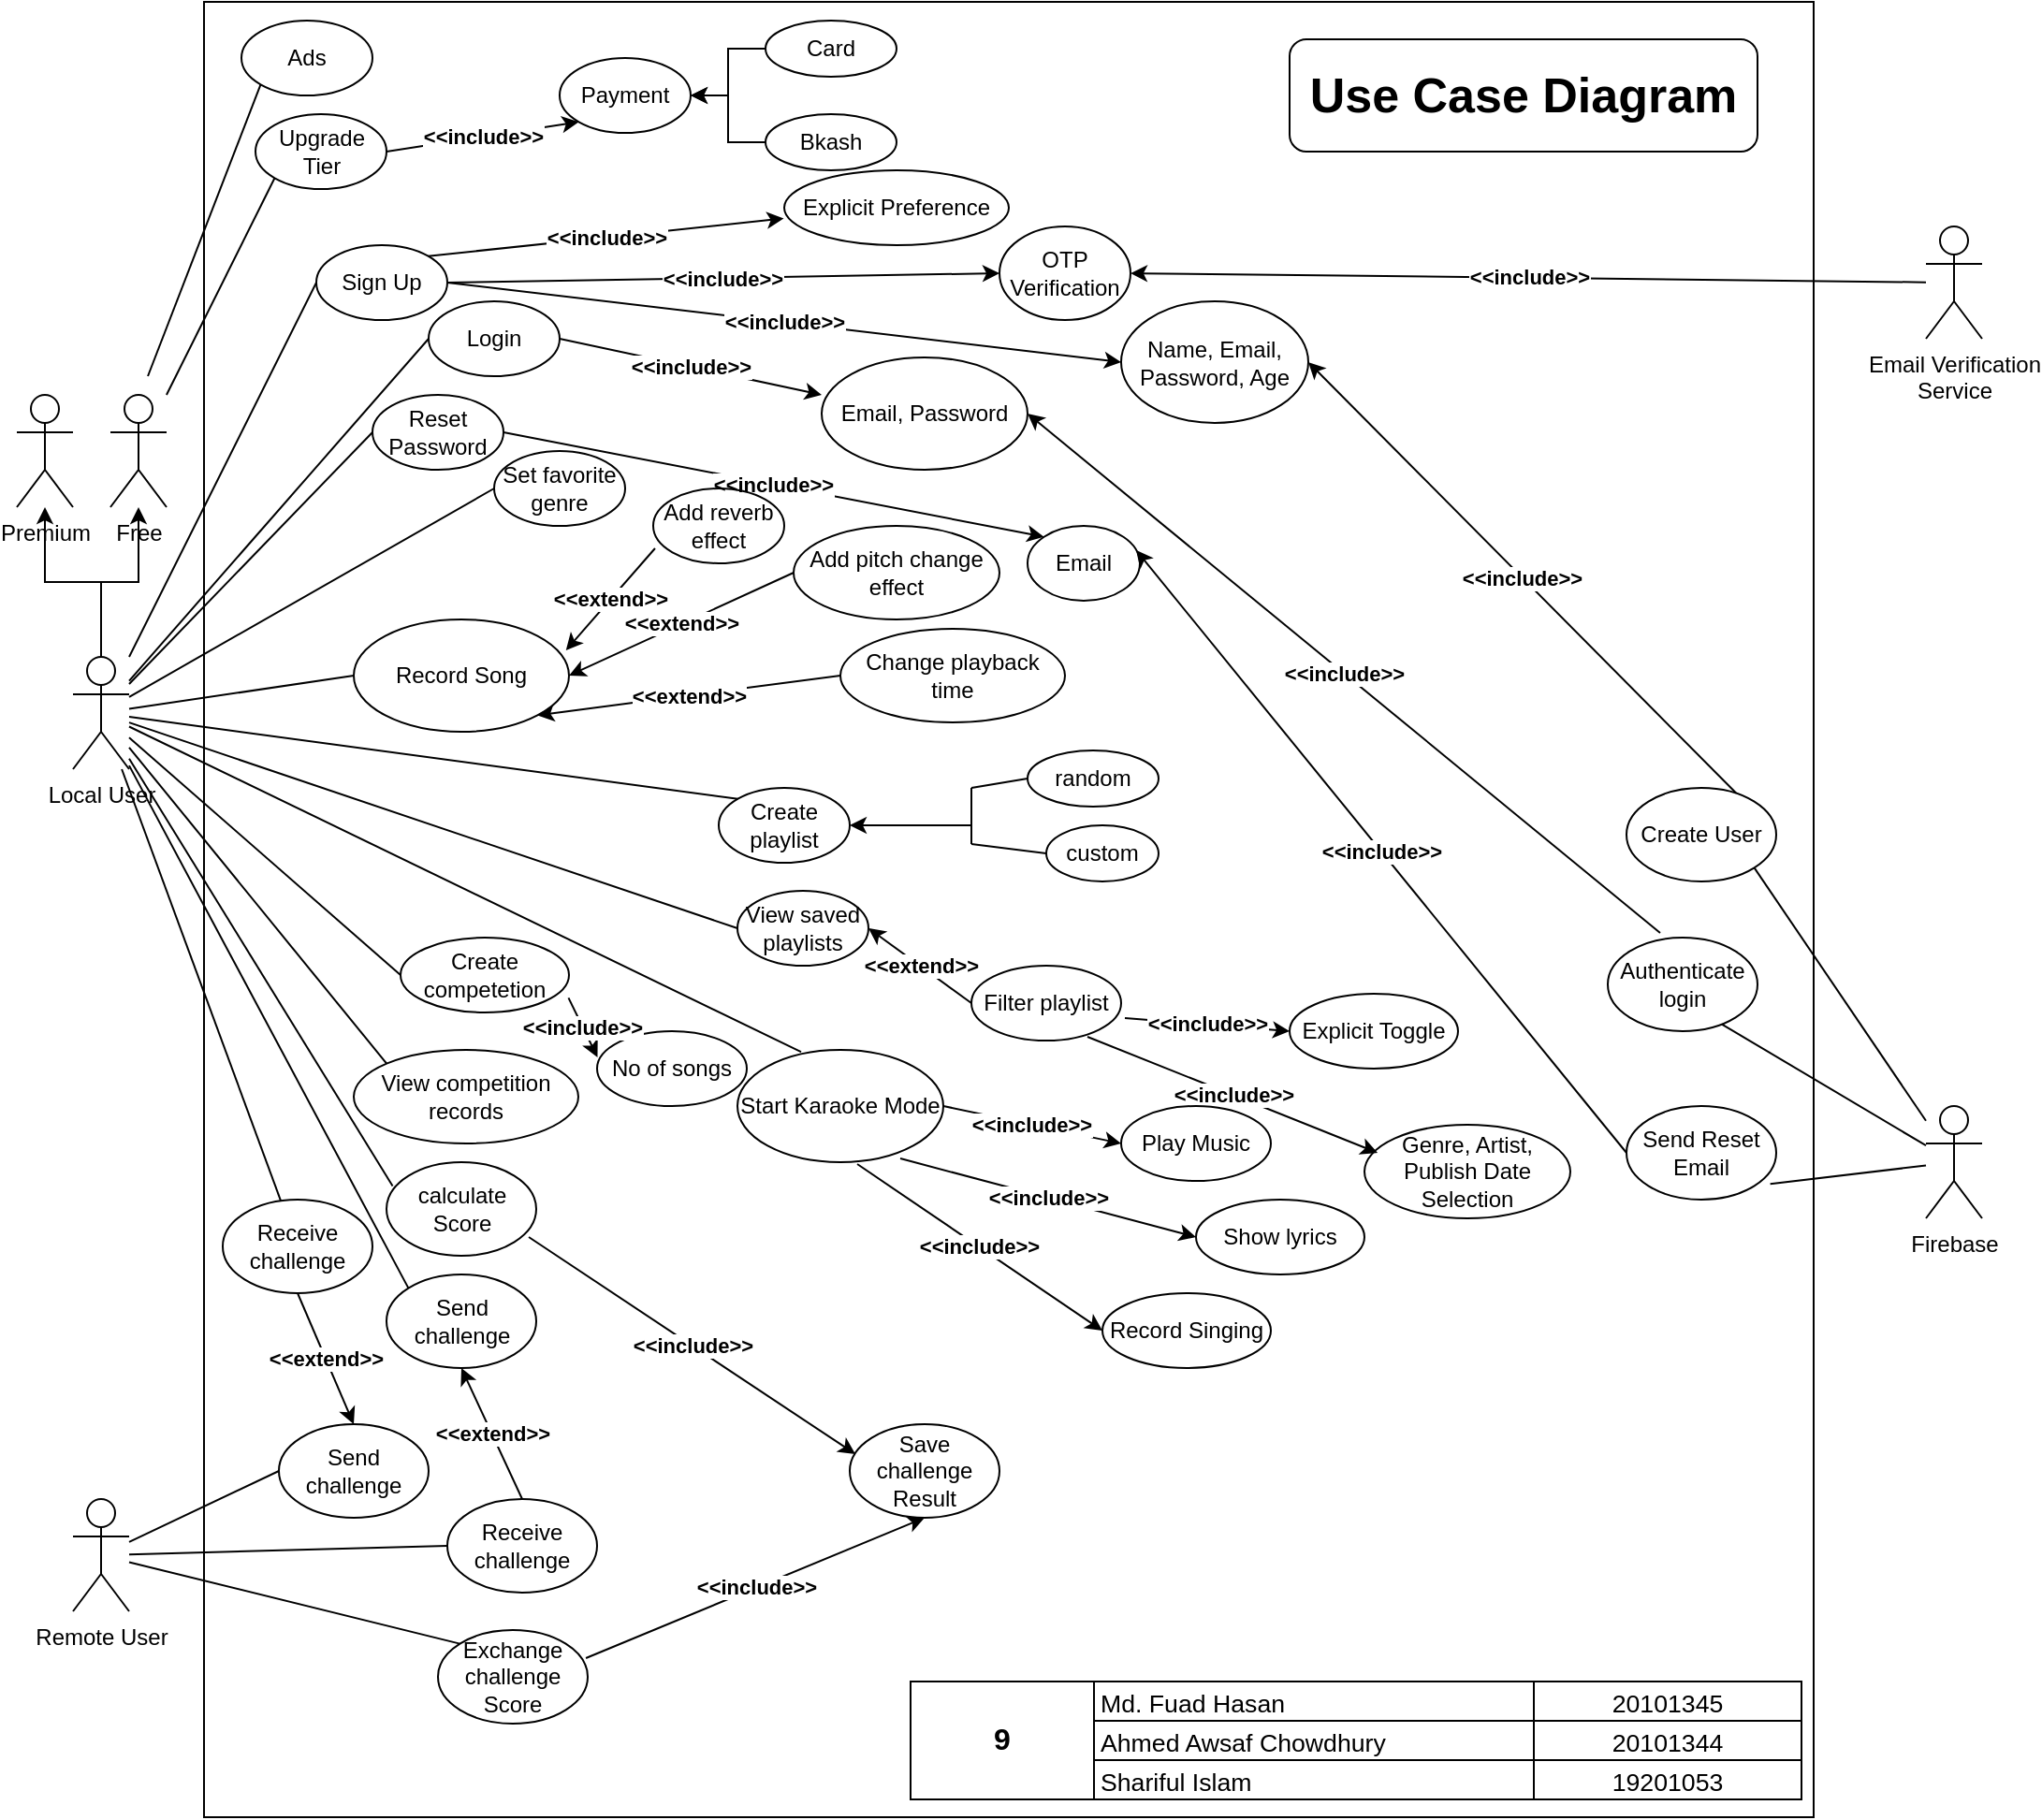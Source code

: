 <mxfile version="17.1.3" type="github">
  <diagram id="2ZfzH0S7zcMxqfZ5n5ro" name="Page-1">
    <mxGraphModel dx="1718" dy="920" grid="1" gridSize="10" guides="1" tooltips="1" connect="1" arrows="1" fold="1" page="1" pageScale="1" pageWidth="1100" pageHeight="1100" math="0" shadow="0">
      <root>
        <mxCell id="0" />
        <mxCell id="1" parent="0" />
        <mxCell id="YbTaxgyRkn1RMPvg63sF-40" value="" style="rounded=0;whiteSpace=wrap;html=1;fillColor=none;" vertex="1" parent="1">
          <mxGeometry x="110" y="40" width="860" height="970" as="geometry" />
        </mxCell>
        <mxCell id="YbTaxgyRkn1RMPvg63sF-171" value="" style="edgeStyle=orthogonalEdgeStyle;rounded=0;orthogonalLoop=1;jettySize=auto;html=1;fontSize=20;endArrow=classic;endFill=1;" edge="1" parent="1" source="YbTaxgyRkn1RMPvg63sF-2" target="YbTaxgyRkn1RMPvg63sF-170">
          <mxGeometry relative="1" as="geometry" />
        </mxCell>
        <mxCell id="YbTaxgyRkn1RMPvg63sF-174" value="" style="edgeStyle=orthogonalEdgeStyle;rounded=0;orthogonalLoop=1;jettySize=auto;html=1;fontSize=20;endArrow=classic;endFill=1;" edge="1" parent="1" source="YbTaxgyRkn1RMPvg63sF-2" target="YbTaxgyRkn1RMPvg63sF-173">
          <mxGeometry relative="1" as="geometry" />
        </mxCell>
        <mxCell id="YbTaxgyRkn1RMPvg63sF-2" value="Local User" style="shape=umlActor;verticalLabelPosition=bottom;verticalAlign=top;html=1;outlineConnect=0;fillColor=none;" vertex="1" parent="1">
          <mxGeometry x="40" y="390" width="30" height="60" as="geometry" />
        </mxCell>
        <mxCell id="YbTaxgyRkn1RMPvg63sF-6" value="Reset Password" style="ellipse;whiteSpace=wrap;html=1;fillColor=none;" vertex="1" parent="1">
          <mxGeometry x="200" y="250" width="70" height="40" as="geometry" />
        </mxCell>
        <mxCell id="YbTaxgyRkn1RMPvg63sF-7" value="Login" style="ellipse;whiteSpace=wrap;html=1;fillColor=none;" vertex="1" parent="1">
          <mxGeometry x="230" y="200" width="70" height="40" as="geometry" />
        </mxCell>
        <mxCell id="YbTaxgyRkn1RMPvg63sF-8" value="Sign Up" style="ellipse;whiteSpace=wrap;html=1;fillColor=none;" vertex="1" parent="1">
          <mxGeometry x="170" y="170" width="70" height="40" as="geometry" />
        </mxCell>
        <mxCell id="YbTaxgyRkn1RMPvg63sF-9" value="Name, Email, Password, Age" style="ellipse;whiteSpace=wrap;html=1;fillColor=none;" vertex="1" parent="1">
          <mxGeometry x="600" y="200" width="100" height="65" as="geometry" />
        </mxCell>
        <mxCell id="YbTaxgyRkn1RMPvg63sF-10" value="Email, Password" style="ellipse;whiteSpace=wrap;html=1;fillColor=none;" vertex="1" parent="1">
          <mxGeometry x="440" y="230" width="110" height="60" as="geometry" />
        </mxCell>
        <object label="&amp;lt;&amp;lt;include&amp;gt;&amp;gt;" id="YbTaxgyRkn1RMPvg63sF-28">
          <mxCell style="endArrow=classic;html=1;rounded=0;exitX=1;exitY=0.5;exitDx=0;exitDy=0;entryX=0;entryY=0.5;entryDx=0;entryDy=0;fontStyle=1" edge="1" parent="1" source="YbTaxgyRkn1RMPvg63sF-8" target="YbTaxgyRkn1RMPvg63sF-9">
            <mxGeometry width="50" height="50" relative="1" as="geometry">
              <mxPoint x="340" y="340" as="sourcePoint" />
              <mxPoint x="390" y="290" as="targetPoint" />
            </mxGeometry>
          </mxCell>
        </object>
        <mxCell id="YbTaxgyRkn1RMPvg63sF-37" value="&amp;lt;&amp;lt;include&amp;gt;&amp;gt;" style="endArrow=classic;html=1;rounded=0;exitX=1;exitY=0.5;exitDx=0;exitDy=0;fontStyle=1;entryX=0;entryY=0.333;entryDx=0;entryDy=0;entryPerimeter=0;" edge="1" parent="1" source="YbTaxgyRkn1RMPvg63sF-7" target="YbTaxgyRkn1RMPvg63sF-10">
          <mxGeometry width="50" height="50" relative="1" as="geometry">
            <mxPoint x="260" y="280" as="sourcePoint" />
            <mxPoint x="430" y="330" as="targetPoint" />
          </mxGeometry>
        </mxCell>
        <mxCell id="YbTaxgyRkn1RMPvg63sF-38" value="&amp;lt;&amp;lt;include&amp;gt;&amp;gt;" style="endArrow=classic;html=1;rounded=0;exitX=1;exitY=0.5;exitDx=0;exitDy=0;entryX=0;entryY=0;entryDx=0;entryDy=0;fontStyle=1" edge="1" parent="1" source="YbTaxgyRkn1RMPvg63sF-6" target="YbTaxgyRkn1RMPvg63sF-58">
          <mxGeometry width="50" height="50" relative="1" as="geometry">
            <mxPoint x="270" y="290" as="sourcePoint" />
            <mxPoint x="470" y="364" as="targetPoint" />
          </mxGeometry>
        </mxCell>
        <mxCell id="YbTaxgyRkn1RMPvg63sF-41" value="Explicit Preference" style="ellipse;whiteSpace=wrap;html=1;fillColor=none;" vertex="1" parent="1">
          <mxGeometry x="420" y="130" width="120" height="40" as="geometry" />
        </mxCell>
        <object label="&amp;lt;&amp;lt;include&amp;gt;&amp;gt;" id="YbTaxgyRkn1RMPvg63sF-42">
          <mxCell style="endArrow=classic;html=1;rounded=0;exitX=1;exitY=0;exitDx=0;exitDy=0;entryX=-0.002;entryY=0.644;entryDx=0;entryDy=0;fontStyle=1;entryPerimeter=0;" edge="1" parent="1" source="YbTaxgyRkn1RMPvg63sF-8" target="YbTaxgyRkn1RMPvg63sF-41">
            <mxGeometry width="50" height="50" relative="1" as="geometry">
              <mxPoint x="260.0" y="280.0" as="sourcePoint" />
              <mxPoint x="470.0" y="280.0" as="targetPoint" />
            </mxGeometry>
          </mxCell>
        </object>
        <mxCell id="YbTaxgyRkn1RMPvg63sF-43" value="Set favorite genre" style="ellipse;whiteSpace=wrap;html=1;fillColor=none;" vertex="1" parent="1">
          <mxGeometry x="265" y="280" width="70" height="40" as="geometry" />
        </mxCell>
        <mxCell id="YbTaxgyRkn1RMPvg63sF-46" value="" style="endArrow=none;html=1;rounded=0;entryX=0;entryY=0.5;entryDx=0;entryDy=0;" edge="1" parent="1" source="YbTaxgyRkn1RMPvg63sF-2" target="YbTaxgyRkn1RMPvg63sF-43">
          <mxGeometry width="50" height="50" relative="1" as="geometry">
            <mxPoint x="380" y="660" as="sourcePoint" />
            <mxPoint x="430" y="610" as="targetPoint" />
          </mxGeometry>
        </mxCell>
        <mxCell id="YbTaxgyRkn1RMPvg63sF-47" value="" style="endArrow=none;html=1;rounded=0;entryX=0;entryY=0.5;entryDx=0;entryDy=0;" edge="1" parent="1" source="YbTaxgyRkn1RMPvg63sF-2" target="YbTaxgyRkn1RMPvg63sF-6">
          <mxGeometry width="50" height="50" relative="1" as="geometry">
            <mxPoint x="110" y="348.947" as="sourcePoint" />
            <mxPoint x="190.0" y="450.0" as="targetPoint" />
          </mxGeometry>
        </mxCell>
        <mxCell id="YbTaxgyRkn1RMPvg63sF-48" value="" style="endArrow=none;html=1;rounded=0;entryX=0;entryY=0.5;entryDx=0;entryDy=0;" edge="1" parent="1" source="YbTaxgyRkn1RMPvg63sF-2" target="YbTaxgyRkn1RMPvg63sF-8">
          <mxGeometry width="50" height="50" relative="1" as="geometry">
            <mxPoint x="120" y="358.947" as="sourcePoint" />
            <mxPoint x="200.0" y="460.0" as="targetPoint" />
          </mxGeometry>
        </mxCell>
        <mxCell id="YbTaxgyRkn1RMPvg63sF-49" value="" style="endArrow=none;html=1;rounded=0;entryX=0;entryY=0.5;entryDx=0;entryDy=0;" edge="1" parent="1" source="YbTaxgyRkn1RMPvg63sF-2" target="YbTaxgyRkn1RMPvg63sF-7">
          <mxGeometry width="50" height="50" relative="1" as="geometry">
            <mxPoint x="130" y="368.947" as="sourcePoint" />
            <mxPoint x="210.0" y="470.0" as="targetPoint" />
          </mxGeometry>
        </mxCell>
        <mxCell id="YbTaxgyRkn1RMPvg63sF-50" value="View saved playlists" style="ellipse;whiteSpace=wrap;html=1;fillColor=none;" vertex="1" parent="1">
          <mxGeometry x="395" y="515" width="70" height="40" as="geometry" />
        </mxCell>
        <mxCell id="YbTaxgyRkn1RMPvg63sF-51" value="View competition records" style="ellipse;whiteSpace=wrap;html=1;fillColor=none;" vertex="1" parent="1">
          <mxGeometry x="190" y="600" width="120" height="50" as="geometry" />
        </mxCell>
        <mxCell id="YbTaxgyRkn1RMPvg63sF-52" value="" style="endArrow=none;html=1;rounded=0;entryX=0;entryY=0.5;entryDx=0;entryDy=0;" edge="1" parent="1" source="YbTaxgyRkn1RMPvg63sF-2" target="YbTaxgyRkn1RMPvg63sF-50">
          <mxGeometry width="50" height="50" relative="1" as="geometry">
            <mxPoint x="110" y="337.5" as="sourcePoint" />
            <mxPoint x="255" y="410.0" as="targetPoint" />
          </mxGeometry>
        </mxCell>
        <mxCell id="YbTaxgyRkn1RMPvg63sF-53" value="" style="endArrow=none;html=1;rounded=0;entryX=0;entryY=0;entryDx=0;entryDy=0;" edge="1" parent="1" source="YbTaxgyRkn1RMPvg63sF-2" target="YbTaxgyRkn1RMPvg63sF-51">
          <mxGeometry width="50" height="50" relative="1" as="geometry">
            <mxPoint x="120" y="347.5" as="sourcePoint" />
            <mxPoint x="265" y="420.0" as="targetPoint" />
          </mxGeometry>
        </mxCell>
        <mxCell id="YbTaxgyRkn1RMPvg63sF-54" value="Create playlist" style="ellipse;whiteSpace=wrap;html=1;fillColor=none;" vertex="1" parent="1">
          <mxGeometry x="385" y="460" width="70" height="40" as="geometry" />
        </mxCell>
        <mxCell id="YbTaxgyRkn1RMPvg63sF-55" value="" style="endArrow=none;html=1;rounded=0;entryX=0;entryY=0;entryDx=0;entryDy=0;" edge="1" parent="1" source="YbTaxgyRkn1RMPvg63sF-2" target="YbTaxgyRkn1RMPvg63sF-54">
          <mxGeometry width="50" height="50" relative="1" as="geometry">
            <mxPoint x="380" y="660" as="sourcePoint" />
            <mxPoint x="430" y="610" as="targetPoint" />
          </mxGeometry>
        </mxCell>
        <mxCell id="YbTaxgyRkn1RMPvg63sF-56" value="Create competetion" style="ellipse;whiteSpace=wrap;html=1;fillColor=none;" vertex="1" parent="1">
          <mxGeometry x="215" y="540" width="90" height="40" as="geometry" />
        </mxCell>
        <mxCell id="YbTaxgyRkn1RMPvg63sF-57" value="" style="endArrow=none;html=1;rounded=0;entryX=0;entryY=0.5;entryDx=0;entryDy=0;" edge="1" parent="1" source="YbTaxgyRkn1RMPvg63sF-2" target="YbTaxgyRkn1RMPvg63sF-56">
          <mxGeometry width="50" height="50" relative="1" as="geometry">
            <mxPoint x="109.082" y="360.0" as="sourcePoint" />
            <mxPoint x="210.0" y="575.0" as="targetPoint" />
          </mxGeometry>
        </mxCell>
        <mxCell id="YbTaxgyRkn1RMPvg63sF-58" value="Email" style="ellipse;whiteSpace=wrap;html=1;fillColor=none;" vertex="1" parent="1">
          <mxGeometry x="550" y="320" width="60" height="40" as="geometry" />
        </mxCell>
        <mxCell id="YbTaxgyRkn1RMPvg63sF-59" value="OTP Verification" style="ellipse;whiteSpace=wrap;html=1;fillColor=none;" vertex="1" parent="1">
          <mxGeometry x="535" y="160" width="70" height="50" as="geometry" />
        </mxCell>
        <object label="&amp;lt;&amp;lt;include&amp;gt;&amp;gt;" id="YbTaxgyRkn1RMPvg63sF-60">
          <mxCell style="endArrow=classic;html=1;rounded=0;exitX=1;exitY=0.5;exitDx=0;exitDy=0;entryX=0;entryY=0.5;entryDx=0;entryDy=0;fontStyle=1" edge="1" parent="1" source="YbTaxgyRkn1RMPvg63sF-8" target="YbTaxgyRkn1RMPvg63sF-59">
            <mxGeometry width="50" height="50" relative="1" as="geometry">
              <mxPoint x="210" y="250.0" as="sourcePoint" />
              <mxPoint x="360.0" y="297.5" as="targetPoint" />
            </mxGeometry>
          </mxCell>
        </object>
        <mxCell id="YbTaxgyRkn1RMPvg63sF-62" value="Email Verification&lt;br&gt;Service" style="shape=umlActor;verticalLabelPosition=bottom;verticalAlign=top;html=1;outlineConnect=0;fillColor=none;" vertex="1" parent="1">
          <mxGeometry x="1030" y="160" width="30" height="60" as="geometry" />
        </mxCell>
        <object label="&amp;lt;&amp;lt;include&amp;gt;&amp;gt;" id="YbTaxgyRkn1RMPvg63sF-65">
          <mxCell style="endArrow=classic;html=1;rounded=0;entryX=1;entryY=0.5;entryDx=0;entryDy=0;fontStyle=1" edge="1" parent="1" source="YbTaxgyRkn1RMPvg63sF-62" target="YbTaxgyRkn1RMPvg63sF-59">
            <mxGeometry width="50" height="50" relative="1" as="geometry">
              <mxPoint x="510" y="135.0" as="sourcePoint" />
              <mxPoint x="660.0" y="182.5" as="targetPoint" />
            </mxGeometry>
          </mxCell>
        </object>
        <mxCell id="YbTaxgyRkn1RMPvg63sF-70" value="Remote User" style="shape=umlActor;verticalLabelPosition=bottom;verticalAlign=top;html=1;outlineConnect=0;fillColor=none;" vertex="1" parent="1">
          <mxGeometry x="40" y="840" width="30" height="60" as="geometry" />
        </mxCell>
        <mxCell id="YbTaxgyRkn1RMPvg63sF-71" value="random" style="ellipse;whiteSpace=wrap;html=1;fillColor=none;" vertex="1" parent="1">
          <mxGeometry x="550" y="440" width="70" height="30" as="geometry" />
        </mxCell>
        <mxCell id="YbTaxgyRkn1RMPvg63sF-73" value="No of songs" style="ellipse;whiteSpace=wrap;html=1;fillColor=none;" vertex="1" parent="1">
          <mxGeometry x="320" y="590" width="80" height="40" as="geometry" />
        </mxCell>
        <mxCell id="YbTaxgyRkn1RMPvg63sF-74" value="&amp;lt;&amp;lt;include&amp;gt;&amp;gt;" style="endArrow=classic;html=1;rounded=0;exitX=0.997;exitY=0.804;exitDx=0;exitDy=0;entryX=0.003;entryY=0.35;entryDx=0;entryDy=0;fontStyle=1;exitPerimeter=0;entryPerimeter=0;" edge="1" parent="1" source="YbTaxgyRkn1RMPvg63sF-56" target="YbTaxgyRkn1RMPvg63sF-73">
          <mxGeometry width="50" height="50" relative="1" as="geometry">
            <mxPoint x="274.711" y="540.002" as="sourcePoint" />
            <mxPoint x="375.28" y="565.68" as="targetPoint" />
          </mxGeometry>
        </mxCell>
        <mxCell id="YbTaxgyRkn1RMPvg63sF-75" value="Filter playlist" style="ellipse;whiteSpace=wrap;html=1;fillColor=none;" vertex="1" parent="1">
          <mxGeometry x="520" y="555" width="80" height="40" as="geometry" />
        </mxCell>
        <mxCell id="YbTaxgyRkn1RMPvg63sF-76" value="&amp;lt;&amp;lt;extend&amp;gt;&amp;gt;" style="endArrow=classic;html=1;rounded=0;exitX=0;exitY=0.5;exitDx=0;exitDy=0;entryX=1;entryY=0.5;entryDx=0;entryDy=0;fontStyle=1" edge="1" parent="1" source="YbTaxgyRkn1RMPvg63sF-75" target="YbTaxgyRkn1RMPvg63sF-50">
          <mxGeometry width="50" height="50" relative="1" as="geometry">
            <mxPoint x="390.001" y="444.322" as="sourcePoint" />
            <mxPoint x="490.57" y="470.0" as="targetPoint" />
          </mxGeometry>
        </mxCell>
        <mxCell id="YbTaxgyRkn1RMPvg63sF-77" value="Send challenge" style="ellipse;whiteSpace=wrap;html=1;fillColor=none;" vertex="1" parent="1">
          <mxGeometry x="150" y="800" width="80" height="50" as="geometry" />
        </mxCell>
        <mxCell id="YbTaxgyRkn1RMPvg63sF-78" value="Receive challenge" style="ellipse;whiteSpace=wrap;html=1;fillColor=none;" vertex="1" parent="1">
          <mxGeometry x="240" y="840" width="80" height="50" as="geometry" />
        </mxCell>
        <mxCell id="YbTaxgyRkn1RMPvg63sF-79" value="Receive challenge" style="ellipse;whiteSpace=wrap;html=1;fillColor=none;" vertex="1" parent="1">
          <mxGeometry x="120" y="680" width="80" height="50" as="geometry" />
        </mxCell>
        <mxCell id="YbTaxgyRkn1RMPvg63sF-80" value="Send challenge" style="ellipse;whiteSpace=wrap;html=1;fillColor=none;" vertex="1" parent="1">
          <mxGeometry x="207.5" y="720" width="80" height="50" as="geometry" />
        </mxCell>
        <mxCell id="YbTaxgyRkn1RMPvg63sF-82" value="" style="endArrow=none;html=1;rounded=0;entryX=0;entryY=0;entryDx=0;entryDy=0;" edge="1" parent="1" source="YbTaxgyRkn1RMPvg63sF-2" target="YbTaxgyRkn1RMPvg63sF-80">
          <mxGeometry width="50" height="50" relative="1" as="geometry">
            <mxPoint x="40" y="429.997" as="sourcePoint" />
            <mxPoint x="205" y="640.83" as="targetPoint" />
          </mxGeometry>
        </mxCell>
        <mxCell id="YbTaxgyRkn1RMPvg63sF-83" value="" style="endArrow=none;html=1;rounded=0;" edge="1" parent="1" source="YbTaxgyRkn1RMPvg63sF-2" target="YbTaxgyRkn1RMPvg63sF-79">
          <mxGeometry width="50" height="50" relative="1" as="geometry">
            <mxPoint x="90" y="399.167" as="sourcePoint" />
            <mxPoint x="255" y="610" as="targetPoint" />
          </mxGeometry>
        </mxCell>
        <mxCell id="YbTaxgyRkn1RMPvg63sF-84" value="" style="endArrow=none;html=1;rounded=0;entryX=0;entryY=0.5;entryDx=0;entryDy=0;" edge="1" parent="1" source="YbTaxgyRkn1RMPvg63sF-70" target="YbTaxgyRkn1RMPvg63sF-78">
          <mxGeometry width="50" height="50" relative="1" as="geometry">
            <mxPoint x="100" y="289.167" as="sourcePoint" />
            <mxPoint x="265" y="500" as="targetPoint" />
          </mxGeometry>
        </mxCell>
        <mxCell id="YbTaxgyRkn1RMPvg63sF-85" value="" style="endArrow=none;html=1;rounded=0;entryX=0;entryY=0.5;entryDx=0;entryDy=0;" edge="1" parent="1" source="YbTaxgyRkn1RMPvg63sF-70" target="YbTaxgyRkn1RMPvg63sF-77">
          <mxGeometry width="50" height="50" relative="1" as="geometry">
            <mxPoint x="80" y="669.318" as="sourcePoint" />
            <mxPoint x="175" y="665" as="targetPoint" />
          </mxGeometry>
        </mxCell>
        <mxCell id="YbTaxgyRkn1RMPvg63sF-88" value="Firebase" style="shape=umlActor;verticalLabelPosition=bottom;verticalAlign=top;html=1;outlineConnect=0;fillColor=none;" vertex="1" parent="1">
          <mxGeometry x="1030" y="630" width="30" height="60" as="geometry" />
        </mxCell>
        <mxCell id="YbTaxgyRkn1RMPvg63sF-91" value="calculate Score" style="ellipse;whiteSpace=wrap;html=1;fillColor=none;" vertex="1" parent="1">
          <mxGeometry x="207.5" y="660" width="80" height="50" as="geometry" />
        </mxCell>
        <mxCell id="YbTaxgyRkn1RMPvg63sF-93" value="" style="endArrow=none;html=1;rounded=0;exitX=0.041;exitY=0.255;exitDx=0;exitDy=0;exitPerimeter=0;" edge="1" parent="1" source="YbTaxgyRkn1RMPvg63sF-91" target="YbTaxgyRkn1RMPvg63sF-2">
          <mxGeometry width="50" height="50" relative="1" as="geometry">
            <mxPoint x="390" y="710" as="sourcePoint" />
            <mxPoint x="440" y="660" as="targetPoint" />
          </mxGeometry>
        </mxCell>
        <mxCell id="YbTaxgyRkn1RMPvg63sF-94" value="Exchange challenge Score" style="ellipse;whiteSpace=wrap;html=1;fillColor=none;" vertex="1" parent="1">
          <mxGeometry x="235" y="910" width="80" height="50" as="geometry" />
        </mxCell>
        <mxCell id="YbTaxgyRkn1RMPvg63sF-95" value="" style="endArrow=none;html=1;rounded=0;entryX=0;entryY=0;entryDx=0;entryDy=0;" edge="1" parent="1" source="YbTaxgyRkn1RMPvg63sF-70" target="YbTaxgyRkn1RMPvg63sF-94">
          <mxGeometry width="50" height="50" relative="1" as="geometry">
            <mxPoint x="80" y="679.667" as="sourcePoint" />
            <mxPoint x="290.0" y="815" as="targetPoint" />
          </mxGeometry>
        </mxCell>
        <mxCell id="YbTaxgyRkn1RMPvg63sF-96" value="Authenticate login" style="ellipse;whiteSpace=wrap;html=1;fillColor=none;" vertex="1" parent="1">
          <mxGeometry x="860" y="540" width="80" height="50" as="geometry" />
        </mxCell>
        <mxCell id="YbTaxgyRkn1RMPvg63sF-97" value="&amp;lt;&amp;lt;include&amp;gt;&amp;gt;" style="endArrow=classic;html=1;rounded=0;entryX=1;entryY=0.5;entryDx=0;entryDy=0;exitX=0.35;exitY=-0.051;exitDx=0;exitDy=0;exitPerimeter=0;fontStyle=1;endFill=1;" edge="1" parent="1" source="YbTaxgyRkn1RMPvg63sF-96" target="YbTaxgyRkn1RMPvg63sF-10">
          <mxGeometry width="50" height="50" relative="1" as="geometry">
            <mxPoint x="390" y="710" as="sourcePoint" />
            <mxPoint x="440" y="660" as="targetPoint" />
          </mxGeometry>
        </mxCell>
        <mxCell id="YbTaxgyRkn1RMPvg63sF-98" value="" style="endArrow=none;html=1;rounded=0;entryX=0.762;entryY=0.926;entryDx=0;entryDy=0;entryPerimeter=0;" edge="1" parent="1" source="YbTaxgyRkn1RMPvg63sF-88" target="YbTaxgyRkn1RMPvg63sF-96">
          <mxGeometry width="50" height="50" relative="1" as="geometry">
            <mxPoint x="390" y="590" as="sourcePoint" />
            <mxPoint x="440" y="540" as="targetPoint" />
          </mxGeometry>
        </mxCell>
        <mxCell id="YbTaxgyRkn1RMPvg63sF-99" value="Create User" style="ellipse;whiteSpace=wrap;html=1;fillColor=none;" vertex="1" parent="1">
          <mxGeometry x="870" y="460" width="80" height="50" as="geometry" />
        </mxCell>
        <mxCell id="YbTaxgyRkn1RMPvg63sF-100" value="" style="endArrow=none;html=1;rounded=0;entryX=1;entryY=1;entryDx=0;entryDy=0;" edge="1" parent="1" source="YbTaxgyRkn1RMPvg63sF-88" target="YbTaxgyRkn1RMPvg63sF-99">
          <mxGeometry width="50" height="50" relative="1" as="geometry">
            <mxPoint x="390" y="590" as="sourcePoint" />
            <mxPoint x="440" y="540" as="targetPoint" />
          </mxGeometry>
        </mxCell>
        <mxCell id="YbTaxgyRkn1RMPvg63sF-101" value="&amp;lt;&amp;lt;include&amp;gt;&amp;gt;" style="endArrow=classic;html=1;rounded=0;exitX=0.732;exitY=0.055;exitDx=0;exitDy=0;entryX=1;entryY=0.5;entryDx=0;entryDy=0;exitPerimeter=0;fontStyle=1" edge="1" parent="1" source="YbTaxgyRkn1RMPvg63sF-99" target="YbTaxgyRkn1RMPvg63sF-9">
          <mxGeometry width="50" height="50" relative="1" as="geometry">
            <mxPoint x="390" y="710" as="sourcePoint" />
            <mxPoint x="440" y="660" as="targetPoint" />
          </mxGeometry>
        </mxCell>
        <mxCell id="YbTaxgyRkn1RMPvg63sF-102" value="Send Reset Email" style="ellipse;whiteSpace=wrap;html=1;fillColor=none;" vertex="1" parent="1">
          <mxGeometry x="870" y="630" width="80" height="50" as="geometry" />
        </mxCell>
        <mxCell id="YbTaxgyRkn1RMPvg63sF-103" value="" style="endArrow=none;html=1;rounded=0;entryX=0.96;entryY=0.832;entryDx=0;entryDy=0;entryPerimeter=0;" edge="1" parent="1" source="YbTaxgyRkn1RMPvg63sF-88" target="YbTaxgyRkn1RMPvg63sF-102">
          <mxGeometry width="50" height="50" relative="1" as="geometry">
            <mxPoint x="390" y="590" as="sourcePoint" />
            <mxPoint x="440" y="540" as="targetPoint" />
          </mxGeometry>
        </mxCell>
        <mxCell id="YbTaxgyRkn1RMPvg63sF-104" value="&amp;lt;&amp;lt;include&amp;gt;&amp;gt;" style="endArrow=classic;html=1;rounded=0;entryX=0.967;entryY=0.325;entryDx=0;entryDy=0;exitX=0;exitY=0.5;exitDx=0;exitDy=0;fontStyle=1;endFill=1;entryPerimeter=0;" edge="1" parent="1" source="YbTaxgyRkn1RMPvg63sF-102" target="YbTaxgyRkn1RMPvg63sF-58">
          <mxGeometry width="50" height="50" relative="1" as="geometry">
            <mxPoint x="898" y="547.45" as="sourcePoint" />
            <mxPoint x="520" y="370" as="targetPoint" />
          </mxGeometry>
        </mxCell>
        <mxCell id="YbTaxgyRkn1RMPvg63sF-106" value="Save challenge Result" style="ellipse;whiteSpace=wrap;html=1;fillColor=none;" vertex="1" parent="1">
          <mxGeometry x="455" y="800" width="80" height="50" as="geometry" />
        </mxCell>
        <mxCell id="YbTaxgyRkn1RMPvg63sF-113" value="&amp;lt;&amp;lt;include&amp;gt;&amp;gt;" style="endArrow=classic;html=1;rounded=0;exitX=0.95;exitY=0.8;exitDx=0;exitDy=0;entryX=0.038;entryY=0.32;entryDx=0;entryDy=0;fontStyle=1;exitPerimeter=0;entryPerimeter=0;" edge="1" parent="1" source="YbTaxgyRkn1RMPvg63sF-91" target="YbTaxgyRkn1RMPvg63sF-106">
          <mxGeometry width="50" height="50" relative="1" as="geometry">
            <mxPoint x="290" y="741.16" as="sourcePoint" />
            <mxPoint x="470.66" y="880" as="targetPoint" />
          </mxGeometry>
        </mxCell>
        <mxCell id="YbTaxgyRkn1RMPvg63sF-116" value="&amp;lt;&amp;lt;include&amp;gt;&amp;gt;" style="endArrow=classic;html=1;rounded=0;exitX=0.988;exitY=0.3;exitDx=0;exitDy=0;entryX=0.5;entryY=1;entryDx=0;entryDy=0;fontStyle=1;exitPerimeter=0;" edge="1" parent="1" source="YbTaxgyRkn1RMPvg63sF-94" target="YbTaxgyRkn1RMPvg63sF-106">
          <mxGeometry width="50" height="50" relative="1" as="geometry">
            <mxPoint x="427.96" y="777" as="sourcePoint" />
            <mxPoint x="460.0" y="813" as="targetPoint" />
          </mxGeometry>
        </mxCell>
        <mxCell id="YbTaxgyRkn1RMPvg63sF-117" value="&amp;lt;&amp;lt;extend&amp;gt;&amp;gt;" style="endArrow=classic;html=1;rounded=0;exitX=0.5;exitY=0;exitDx=0;exitDy=0;entryX=0.5;entryY=1;entryDx=0;entryDy=0;fontStyle=1" edge="1" parent="1" source="YbTaxgyRkn1RMPvg63sF-78" target="YbTaxgyRkn1RMPvg63sF-80">
          <mxGeometry width="50" height="50" relative="1" as="geometry">
            <mxPoint x="490" y="780" as="sourcePoint" />
            <mxPoint x="400" y="750" as="targetPoint" />
          </mxGeometry>
        </mxCell>
        <mxCell id="YbTaxgyRkn1RMPvg63sF-118" value="&amp;lt;&amp;lt;extend&amp;gt;&amp;gt;" style="endArrow=classic;html=1;rounded=0;exitX=0.5;exitY=1;exitDx=0;exitDy=0;entryX=0.5;entryY=0;entryDx=0;entryDy=0;fontStyle=1" edge="1" parent="1" source="YbTaxgyRkn1RMPvg63sF-79" target="YbTaxgyRkn1RMPvg63sF-77">
          <mxGeometry width="50" height="50" relative="1" as="geometry">
            <mxPoint x="325" y="680" as="sourcePoint" />
            <mxPoint x="310" y="620" as="targetPoint" />
          </mxGeometry>
        </mxCell>
        <mxCell id="YbTaxgyRkn1RMPvg63sF-119" value="Genre, Artist, Publish Date Selection" style="ellipse;whiteSpace=wrap;html=1;fillColor=none;" vertex="1" parent="1">
          <mxGeometry x="730" y="640" width="110" height="50" as="geometry" />
        </mxCell>
        <mxCell id="YbTaxgyRkn1RMPvg63sF-120" value="&amp;lt;&amp;lt;include&amp;gt;&amp;gt;" style="endArrow=classic;html=1;rounded=0;entryX=0.064;entryY=0.3;entryDx=0;entryDy=0;exitX=0.775;exitY=0.95;exitDx=0;exitDy=0;fontStyle=1;endFill=1;entryPerimeter=0;exitPerimeter=0;" edge="1" parent="1" source="YbTaxgyRkn1RMPvg63sF-75" target="YbTaxgyRkn1RMPvg63sF-119">
          <mxGeometry width="50" height="50" relative="1" as="geometry">
            <mxPoint x="880" y="665" as="sourcePoint" />
            <mxPoint x="548.02" y="443" as="targetPoint" />
          </mxGeometry>
        </mxCell>
        <mxCell id="YbTaxgyRkn1RMPvg63sF-123" value="Record Song" style="ellipse;whiteSpace=wrap;html=1;fillColor=none;" vertex="1" parent="1">
          <mxGeometry x="190" y="370" width="115" height="60" as="geometry" />
        </mxCell>
        <mxCell id="YbTaxgyRkn1RMPvg63sF-124" value="" style="endArrow=none;html=1;rounded=0;entryX=0;entryY=0.5;entryDx=0;entryDy=0;" edge="1" parent="1" source="YbTaxgyRkn1RMPvg63sF-2" target="YbTaxgyRkn1RMPvg63sF-123">
          <mxGeometry width="50" height="50" relative="1" as="geometry">
            <mxPoint x="80" y="421.429" as="sourcePoint" />
            <mxPoint x="275" y="310" as="targetPoint" />
          </mxGeometry>
        </mxCell>
        <mxCell id="YbTaxgyRkn1RMPvg63sF-127" value="Add reverb effect" style="ellipse;whiteSpace=wrap;html=1;fillColor=none;" vertex="1" parent="1">
          <mxGeometry x="350" y="300" width="70" height="40" as="geometry" />
        </mxCell>
        <mxCell id="YbTaxgyRkn1RMPvg63sF-128" value="Add pitch change effect" style="ellipse;whiteSpace=wrap;html=1;fillColor=none;" vertex="1" parent="1">
          <mxGeometry x="425" y="320" width="110" height="50" as="geometry" />
        </mxCell>
        <mxCell id="YbTaxgyRkn1RMPvg63sF-129" value="Change playback time" style="ellipse;whiteSpace=wrap;html=1;fillColor=none;" vertex="1" parent="1">
          <mxGeometry x="450" y="375" width="120" height="50" as="geometry" />
        </mxCell>
        <mxCell id="YbTaxgyRkn1RMPvg63sF-131" value="&amp;lt;&amp;lt;extend&amp;gt;&amp;gt;" style="endArrow=classic;html=1;rounded=0;exitX=0.014;exitY=0.8;exitDx=0;exitDy=0;entryX=0.986;entryY=0.275;entryDx=0;entryDy=0;fontStyle=1;exitPerimeter=0;entryPerimeter=0;" edge="1" parent="1" source="YbTaxgyRkn1RMPvg63sF-127" target="YbTaxgyRkn1RMPvg63sF-123">
          <mxGeometry width="50" height="50" relative="1" as="geometry">
            <mxPoint x="410" y="410" as="sourcePoint" />
            <mxPoint x="320" y="380" as="targetPoint" />
          </mxGeometry>
        </mxCell>
        <mxCell id="YbTaxgyRkn1RMPvg63sF-132" value="&amp;lt;&amp;lt;extend&amp;gt;&amp;gt;" style="endArrow=classic;html=1;rounded=0;exitX=0;exitY=0.5;exitDx=0;exitDy=0;entryX=1;entryY=0.5;entryDx=0;entryDy=0;fontStyle=1" edge="1" parent="1" source="YbTaxgyRkn1RMPvg63sF-128" target="YbTaxgyRkn1RMPvg63sF-123">
          <mxGeometry width="50" height="50" relative="1" as="geometry">
            <mxPoint x="420" y="420" as="sourcePoint" />
            <mxPoint x="330" y="390" as="targetPoint" />
          </mxGeometry>
        </mxCell>
        <mxCell id="YbTaxgyRkn1RMPvg63sF-133" value="&amp;lt;&amp;lt;extend&amp;gt;&amp;gt;" style="endArrow=classic;html=1;rounded=0;exitX=0;exitY=0.5;exitDx=0;exitDy=0;entryX=1;entryY=1;entryDx=0;entryDy=0;fontStyle=1" edge="1" parent="1" source="YbTaxgyRkn1RMPvg63sF-129" target="YbTaxgyRkn1RMPvg63sF-123">
          <mxGeometry width="50" height="50" relative="1" as="geometry">
            <mxPoint x="430" y="430" as="sourcePoint" />
            <mxPoint x="340" y="400" as="targetPoint" />
          </mxGeometry>
        </mxCell>
        <mxCell id="YbTaxgyRkn1RMPvg63sF-134" value="Start Karaoke Mode" style="ellipse;whiteSpace=wrap;html=1;fillColor=none;" vertex="1" parent="1">
          <mxGeometry x="395" y="600" width="110" height="60" as="geometry" />
        </mxCell>
        <mxCell id="YbTaxgyRkn1RMPvg63sF-135" value="" style="endArrow=none;html=1;rounded=0;entryX=0.309;entryY=0.017;entryDx=0;entryDy=0;entryPerimeter=0;" edge="1" parent="1" source="YbTaxgyRkn1RMPvg63sF-2" target="YbTaxgyRkn1RMPvg63sF-134">
          <mxGeometry width="50" height="50" relative="1" as="geometry">
            <mxPoint x="80" y="443.125" as="sourcePoint" />
            <mxPoint x="225" y="570" as="targetPoint" />
          </mxGeometry>
        </mxCell>
        <mxCell id="YbTaxgyRkn1RMPvg63sF-137" value="Play Music" style="ellipse;whiteSpace=wrap;html=1;fillColor=none;" vertex="1" parent="1">
          <mxGeometry x="600" y="630" width="80" height="40" as="geometry" />
        </mxCell>
        <mxCell id="YbTaxgyRkn1RMPvg63sF-138" value="Show lyrics" style="ellipse;whiteSpace=wrap;html=1;fillColor=none;" vertex="1" parent="1">
          <mxGeometry x="640" y="680" width="90" height="40" as="geometry" />
        </mxCell>
        <mxCell id="YbTaxgyRkn1RMPvg63sF-139" value="&amp;lt;&amp;lt;include&amp;gt;&amp;gt;" style="endArrow=classic;html=1;rounded=0;exitX=1;exitY=0.5;exitDx=0;exitDy=0;entryX=0;entryY=0.5;entryDx=0;entryDy=0;fontStyle=1;" edge="1" parent="1" source="YbTaxgyRkn1RMPvg63sF-134" target="YbTaxgyRkn1RMPvg63sF-137">
          <mxGeometry width="50" height="50" relative="1" as="geometry">
            <mxPoint x="314.73" y="582.16" as="sourcePoint" />
            <mxPoint x="415.39" y="741" as="targetPoint" />
          </mxGeometry>
        </mxCell>
        <mxCell id="YbTaxgyRkn1RMPvg63sF-140" value="&amp;lt;&amp;lt;include&amp;gt;&amp;gt;" style="endArrow=classic;html=1;rounded=0;exitX=0.791;exitY=0.967;exitDx=0;exitDy=0;entryX=0;entryY=0.5;entryDx=0;entryDy=0;fontStyle=1;exitPerimeter=0;" edge="1" parent="1" source="YbTaxgyRkn1RMPvg63sF-134" target="YbTaxgyRkn1RMPvg63sF-138">
          <mxGeometry width="50" height="50" relative="1" as="geometry">
            <mxPoint x="324.73" y="592.16" as="sourcePoint" />
            <mxPoint x="425.39" y="751" as="targetPoint" />
          </mxGeometry>
        </mxCell>
        <mxCell id="YbTaxgyRkn1RMPvg63sF-141" value="Record Singing" style="ellipse;whiteSpace=wrap;html=1;fillColor=none;" vertex="1" parent="1">
          <mxGeometry x="590" y="730" width="90" height="40" as="geometry" />
        </mxCell>
        <mxCell id="YbTaxgyRkn1RMPvg63sF-142" value="&amp;lt;&amp;lt;include&amp;gt;&amp;gt;" style="endArrow=classic;html=1;rounded=0;exitX=0.582;exitY=1.017;exitDx=0;exitDy=0;entryX=0;entryY=0.5;entryDx=0;entryDy=0;fontStyle=1;exitPerimeter=0;" edge="1" parent="1" source="YbTaxgyRkn1RMPvg63sF-134" target="YbTaxgyRkn1RMPvg63sF-141">
          <mxGeometry width="50" height="50" relative="1" as="geometry">
            <mxPoint x="492.01" y="668.02" as="sourcePoint" />
            <mxPoint x="650" y="710" as="targetPoint" />
          </mxGeometry>
        </mxCell>
        <mxCell id="YbTaxgyRkn1RMPvg63sF-143" value="Explicit Toggle" style="ellipse;whiteSpace=wrap;html=1;fillColor=none;" vertex="1" parent="1">
          <mxGeometry x="690" y="570" width="90" height="40" as="geometry" />
        </mxCell>
        <mxCell id="YbTaxgyRkn1RMPvg63sF-144" value="&amp;lt;&amp;lt;include&amp;gt;&amp;gt;" style="endArrow=classic;html=1;rounded=0;entryX=0;entryY=0.5;entryDx=0;entryDy=0;exitX=1.025;exitY=0.7;exitDx=0;exitDy=0;fontStyle=1;endFill=1;exitPerimeter=0;" edge="1" parent="1" source="YbTaxgyRkn1RMPvg63sF-75" target="YbTaxgyRkn1RMPvg63sF-143">
          <mxGeometry width="50" height="50" relative="1" as="geometry">
            <mxPoint x="632" y="603" as="sourcePoint" />
            <mxPoint x="737.04" y="651" as="targetPoint" />
          </mxGeometry>
        </mxCell>
        <mxCell id="YbTaxgyRkn1RMPvg63sF-146" value="&lt;table dir=&quot;ltr&quot; style=&quot;table-layout: fixed ; font-size: 10pt ; font-family: &amp;quot;arial&amp;quot; ; width: 0px ; border-collapse: collapse ; border: none&quot; cellspacing=&quot;0&quot; cellpadding=&quot;0&quot; border=&quot;1&quot;&gt;&lt;colgroup&gt;&lt;col width=&quot;98&quot;&gt;&lt;col width=&quot;235&quot;&gt;&lt;col width=&quot;143&quot;&gt;&lt;/colgroup&gt;&lt;tbody&gt;&lt;tr style=&quot;height: 21px&quot;&gt;&lt;td style=&quot;border-color: rgb(0, 0, 0); border-style: solid; border-width: 1px; overflow: hidden; padding: 0px 3px; vertical-align: middle; font-size: 12pt; font-weight: bold; overflow-wrap: break-word; text-align: center;&quot; rowspan=&quot;3&quot; colspan=&quot;1&quot;&gt;&lt;span&gt;&lt;div style=&quot;max-height: 63px&quot;&gt;9&lt;/div&gt;&lt;/span&gt;&lt;/td&gt;&lt;td style=&quot;border-top: 1px solid rgb(0, 0, 0); border-right: 1px solid rgb(0, 0, 0); border-bottom: 1px solid rgb(0, 0, 0); overflow: hidden; padding: 0px 3px; vertical-align: bottom; overflow-wrap: break-word;&quot;&gt;Md. Fuad Hasan&lt;/td&gt;&lt;td style=&quot;border-top: 1px solid rgb(0, 0, 0); border-right: 1px solid rgb(0, 0, 0); border-bottom: 1px solid rgb(0, 0, 0); overflow: hidden; padding: 0px 3px; vertical-align: bottom; overflow-wrap: break-word; text-align: center;&quot;&gt;20101345&lt;/td&gt;&lt;/tr&gt;&lt;tr style=&quot;height: 21px&quot;&gt;&lt;td style=&quot;border-right: 1px solid rgb(0, 0, 0); border-bottom: 1px solid rgb(0, 0, 0); overflow: hidden; padding: 0px 3px; vertical-align: bottom; overflow-wrap: break-word;&quot;&gt;Ahmed Awsaf Chowdhury&lt;/td&gt;&lt;td style=&quot;border-right: 1px solid rgb(0, 0, 0); border-bottom: 1px solid rgb(0, 0, 0); overflow: hidden; padding: 0px 3px; vertical-align: bottom; overflow-wrap: break-word; text-align: center;&quot;&gt;20101344&lt;/td&gt;&lt;/tr&gt;&lt;tr style=&quot;height: 21px&quot;&gt;&lt;td style=&quot;border-right: 1px solid rgb(0, 0, 0); border-bottom: 1px solid rgb(0, 0, 0); overflow: hidden; padding: 0px 3px; vertical-align: bottom; overflow-wrap: break-word;&quot;&gt;Shariful Islam&lt;/td&gt;&lt;td style=&quot;border-right: 1px solid rgb(0, 0, 0); border-bottom: 1px solid rgb(0, 0, 0); overflow: hidden; padding: 0px 3px; vertical-align: bottom; overflow-wrap: break-word; text-align: center;&quot;&gt;19201053&lt;/td&gt;&lt;/tr&gt;&lt;/tbody&gt;&lt;/table&gt;" style="text;whiteSpace=wrap;html=1;" vertex="1" parent="1">
          <mxGeometry x="485" y="930" width="500" height="80" as="geometry" />
        </mxCell>
        <mxCell id="YbTaxgyRkn1RMPvg63sF-147" value="&lt;font style=&quot;font-size: 26px&quot;&gt;&lt;b&gt;Use Case Diagram&lt;br&gt;&lt;/b&gt;&lt;/font&gt;" style="rounded=1;whiteSpace=wrap;html=1;fillColor=none;" vertex="1" parent="1">
          <mxGeometry x="690" y="60" width="250" height="60" as="geometry" />
        </mxCell>
        <mxCell id="YbTaxgyRkn1RMPvg63sF-148" value="custom" style="ellipse;whiteSpace=wrap;html=1;fillColor=none;" vertex="1" parent="1">
          <mxGeometry x="560" y="480" width="60" height="30" as="geometry" />
        </mxCell>
        <mxCell id="YbTaxgyRkn1RMPvg63sF-150" value="" style="endArrow=none;html=1;rounded=0;fontSize=26;" edge="1" parent="1">
          <mxGeometry width="50" height="50" relative="1" as="geometry">
            <mxPoint x="520" y="490" as="sourcePoint" />
            <mxPoint x="520" y="460" as="targetPoint" />
          </mxGeometry>
        </mxCell>
        <mxCell id="YbTaxgyRkn1RMPvg63sF-151" value="" style="endArrow=none;html=1;rounded=0;fontSize=26;entryX=0;entryY=0.5;entryDx=0;entryDy=0;" edge="1" parent="1" target="YbTaxgyRkn1RMPvg63sF-148">
          <mxGeometry width="50" height="50" relative="1" as="geometry">
            <mxPoint x="520" y="490" as="sourcePoint" />
            <mxPoint x="580" y="480" as="targetPoint" />
          </mxGeometry>
        </mxCell>
        <mxCell id="YbTaxgyRkn1RMPvg63sF-152" value="" style="endArrow=none;html=1;rounded=0;fontSize=26;entryX=0;entryY=0.5;entryDx=0;entryDy=0;" edge="1" parent="1" target="YbTaxgyRkn1RMPvg63sF-71">
          <mxGeometry width="50" height="50" relative="1" as="geometry">
            <mxPoint x="520" y="460" as="sourcePoint" />
            <mxPoint x="500" y="480" as="targetPoint" />
          </mxGeometry>
        </mxCell>
        <mxCell id="YbTaxgyRkn1RMPvg63sF-153" value="" style="endArrow=classic;html=1;rounded=0;fontSize=26;entryX=1;entryY=0.5;entryDx=0;entryDy=0;" edge="1" parent="1" target="YbTaxgyRkn1RMPvg63sF-54">
          <mxGeometry width="50" height="50" relative="1" as="geometry">
            <mxPoint x="520" y="480" as="sourcePoint" />
            <mxPoint x="870" y="580" as="targetPoint" />
          </mxGeometry>
        </mxCell>
        <mxCell id="YbTaxgyRkn1RMPvg63sF-170" value="&lt;div&gt;Premium&lt;/div&gt;&lt;div&gt;&lt;br&gt;&lt;/div&gt;" style="shape=umlActor;verticalLabelPosition=bottom;verticalAlign=top;html=1;outlineConnect=0;fillColor=none;" vertex="1" parent="1">
          <mxGeometry x="10" y="250" width="30" height="60" as="geometry" />
        </mxCell>
        <mxCell id="YbTaxgyRkn1RMPvg63sF-173" value="Free" style="shape=umlActor;verticalLabelPosition=bottom;verticalAlign=top;html=1;outlineConnect=0;fillColor=none;" vertex="1" parent="1">
          <mxGeometry x="60" y="250" width="30" height="60" as="geometry" />
        </mxCell>
        <mxCell id="YbTaxgyRkn1RMPvg63sF-175" value="" style="endArrow=none;html=1;rounded=0;fontSize=20;entryX=0;entryY=1;entryDx=0;entryDy=0;" edge="1" parent="1" target="YbTaxgyRkn1RMPvg63sF-176">
          <mxGeometry width="50" height="50" relative="1" as="geometry">
            <mxPoint x="80" y="240" as="sourcePoint" />
            <mxPoint x="150" y="150" as="targetPoint" />
          </mxGeometry>
        </mxCell>
        <mxCell id="YbTaxgyRkn1RMPvg63sF-176" value="Ads" style="ellipse;whiteSpace=wrap;html=1;fillColor=none;" vertex="1" parent="1">
          <mxGeometry x="130" y="50" width="70" height="40" as="geometry" />
        </mxCell>
        <mxCell id="YbTaxgyRkn1RMPvg63sF-177" value="Upgrade Tier" style="ellipse;whiteSpace=wrap;html=1;fillColor=none;" vertex="1" parent="1">
          <mxGeometry x="137.5" y="100" width="70" height="40" as="geometry" />
        </mxCell>
        <mxCell id="YbTaxgyRkn1RMPvg63sF-178" value="" style="endArrow=none;html=1;rounded=0;fontSize=20;entryX=0;entryY=1;entryDx=0;entryDy=0;" edge="1" parent="1" source="YbTaxgyRkn1RMPvg63sF-173" target="YbTaxgyRkn1RMPvg63sF-177">
          <mxGeometry width="50" height="50" relative="1" as="geometry">
            <mxPoint x="540" y="440" as="sourcePoint" />
            <mxPoint x="590" y="390" as="targetPoint" />
          </mxGeometry>
        </mxCell>
        <mxCell id="YbTaxgyRkn1RMPvg63sF-189" value="" style="edgeStyle=orthogonalEdgeStyle;rounded=0;orthogonalLoop=1;jettySize=auto;html=1;labelBackgroundColor=default;fontSize=12;endArrow=classic;endFill=1;" edge="1" parent="1" source="YbTaxgyRkn1RMPvg63sF-188" target="YbTaxgyRkn1RMPvg63sF-180">
          <mxGeometry relative="1" as="geometry" />
        </mxCell>
        <mxCell id="YbTaxgyRkn1RMPvg63sF-191" value="" style="edgeStyle=orthogonalEdgeStyle;rounded=0;orthogonalLoop=1;jettySize=auto;html=1;labelBackgroundColor=default;fontSize=12;endArrow=classic;endFill=1;" edge="1" parent="1" source="YbTaxgyRkn1RMPvg63sF-190" target="YbTaxgyRkn1RMPvg63sF-180">
          <mxGeometry relative="1" as="geometry" />
        </mxCell>
        <mxCell id="YbTaxgyRkn1RMPvg63sF-180" value="Payment" style="ellipse;whiteSpace=wrap;html=1;fillColor=none;" vertex="1" parent="1">
          <mxGeometry x="300" y="70" width="70" height="40" as="geometry" />
        </mxCell>
        <object label="&amp;lt;&amp;lt;include&amp;gt;&amp;gt;" id="YbTaxgyRkn1RMPvg63sF-182">
          <mxCell style="endArrow=classic;html=1;rounded=0;exitX=1;exitY=0.5;exitDx=0;exitDy=0;entryX=0;entryY=1;entryDx=0;entryDy=0;fontStyle=1;" edge="1" parent="1" source="YbTaxgyRkn1RMPvg63sF-177" target="YbTaxgyRkn1RMPvg63sF-180">
            <mxGeometry width="50" height="50" relative="1" as="geometry">
              <mxPoint x="239.749" y="185.858" as="sourcePoint" />
              <mxPoint x="399.76" y="95.76" as="targetPoint" />
            </mxGeometry>
          </mxCell>
        </object>
        <mxCell id="YbTaxgyRkn1RMPvg63sF-188" value="Card" style="ellipse;whiteSpace=wrap;html=1;fillColor=none;" vertex="1" parent="1">
          <mxGeometry x="410" y="50" width="70" height="30" as="geometry" />
        </mxCell>
        <mxCell id="YbTaxgyRkn1RMPvg63sF-190" value="Bkash" style="ellipse;whiteSpace=wrap;html=1;fillColor=none;" vertex="1" parent="1">
          <mxGeometry x="410" y="100" width="70" height="30" as="geometry" />
        </mxCell>
      </root>
    </mxGraphModel>
  </diagram>
</mxfile>
